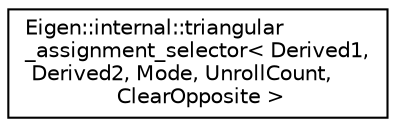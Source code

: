 digraph "Graphical Class Hierarchy"
{
  edge [fontname="Helvetica",fontsize="10",labelfontname="Helvetica",labelfontsize="10"];
  node [fontname="Helvetica",fontsize="10",shape=record];
  rankdir="LR";
  Node1 [label="Eigen::internal::triangular\l_assignment_selector\< Derived1,\l Derived2, Mode, UnrollCount,\l ClearOpposite \>",height=0.2,width=0.4,color="black", fillcolor="white", style="filled",URL="$struct_eigen_1_1internal_1_1triangular__assignment__selector.html"];
}
